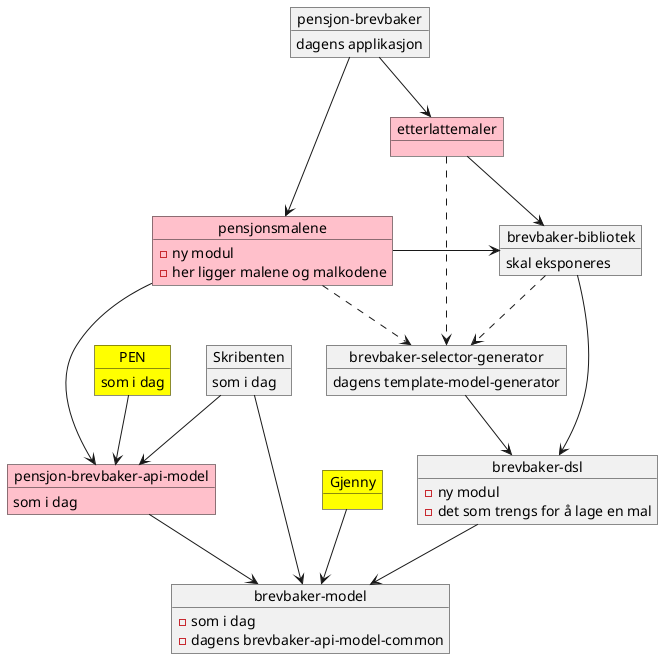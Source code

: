 @startuml

object "pensjon-brevbaker" as brevbaker
brevbaker : dagens applikasjon

object pensjonsmalene #pink
pensjonsmalene : - ny modul
pensjonsmalene : - her ligger malene og malkodene

object "etterlattemaler" as etterlatte #pink

object "pensjon-brevbaker-api-model" as apimodel #pink
apimodel : som i dag

object "brevbaker-dsl" as dsl
dsl : - ny modul
dsl : - det som trengs for å lage en mal

object "brevbaker-bibliotek" as bibliotek
bibliotek : skal eksponeres

object Gjenny #yellow

object "brevbaker-model" as modelcommon
modelcommon : - som i dag
modelcommon : - dagens brevbaker-api-model-common

object "brevbaker-selector-generator" as tmg
tmg : dagens template-model-generator

object PEN #yellow
PEN : som i dag

object Skribenten
Skribenten : som i dag

bibliotek --> dsl
brevbaker --> pensjonsmalene
brevbaker --> etterlatte
pensjonsmalene --> apimodel
pensjonsmalene -> bibliotek
etterlatte --> bibliotek
apimodel --> modelcommon
dsl --> modelcommon
tmg --> dsl
etterlatte ..> tmg
pensjonsmalene ..> tmg
bibliotek ..> tmg

PEN --> apimodel
Gjenny --> modelcommon

Skribenten --> modelcommon
Skribenten --> apimodel

@enduml